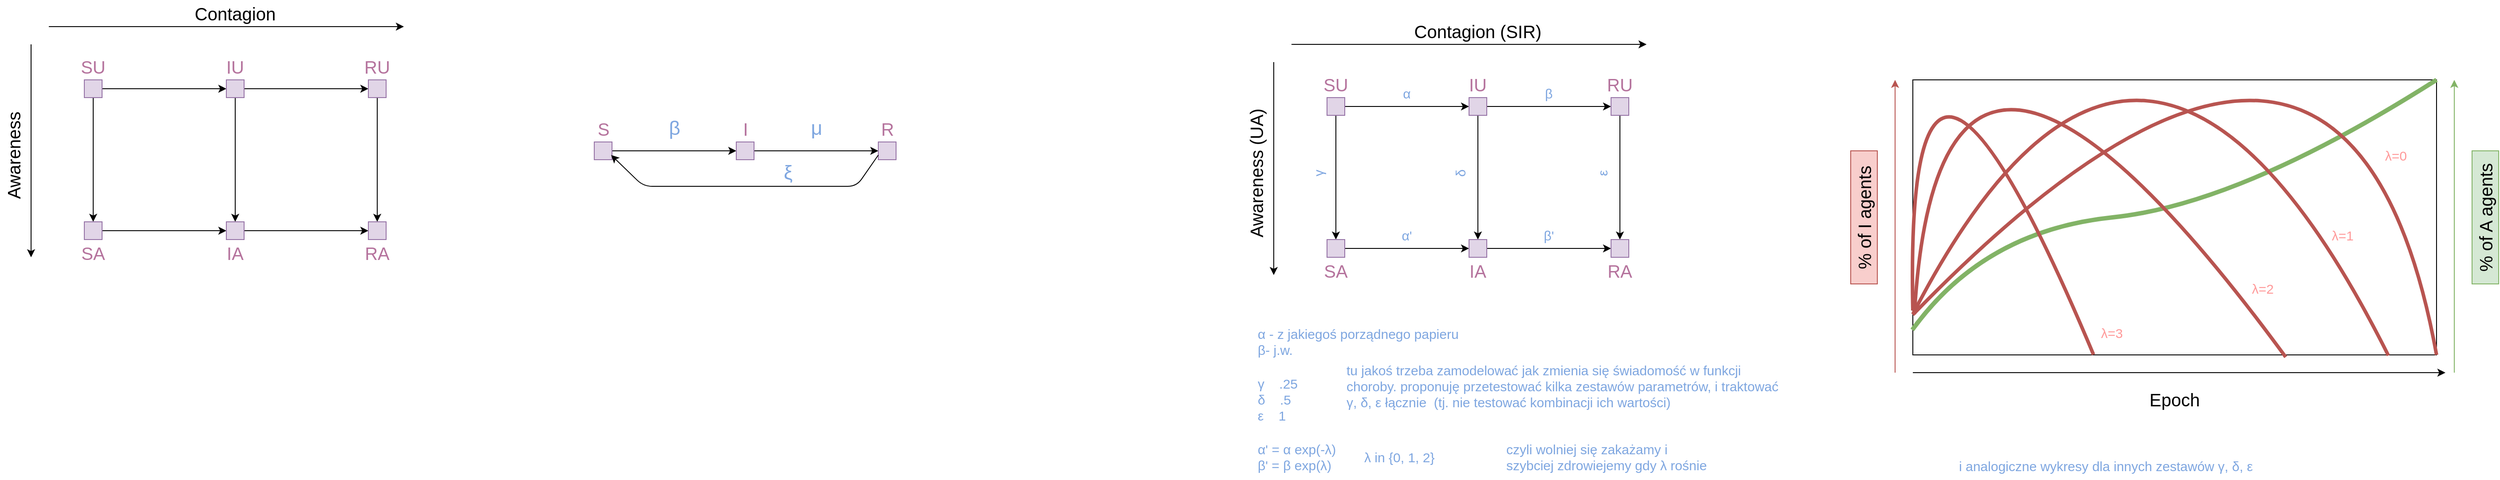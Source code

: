 <mxfile version="21.7.5" type="device">
  <diagram name="Page-1" id="b33cb84f-bf7a-9ccf-f142-242d16432e5d">
    <mxGraphModel dx="1593" dy="854" grid="1" gridSize="10" guides="1" tooltips="1" connect="1" arrows="1" fold="1" page="1" pageScale="1.5" pageWidth="1169" pageHeight="826" background="#ffffff" math="0" shadow="0">
      <root>
        <mxCell id="0" style=";html=1;" />
        <mxCell id="1" style=";html=1;" parent="0" />
        <mxCell id="pwDWm3Aly0OtBWQ-omma-13" style="edgeStyle=orthogonalEdgeStyle;curved=1;rounded=0;orthogonalLoop=1;jettySize=auto;html=1;exitX=1;exitY=0.5;exitDx=0;exitDy=0;entryX=0;entryY=0.5;entryDx=0;entryDy=0;" parent="1" source="2a5a01dd2e413fbf-12" target="pwDWm3Aly0OtBWQ-omma-8" edge="1">
          <mxGeometry relative="1" as="geometry" />
        </mxCell>
        <mxCell id="pwDWm3Aly0OtBWQ-omma-22" style="edgeStyle=orthogonalEdgeStyle;curved=1;rounded=0;orthogonalLoop=1;jettySize=auto;html=1;exitX=0.5;exitY=1;exitDx=0;exitDy=0;entryX=0.5;entryY=0;entryDx=0;entryDy=0;" parent="1" source="2a5a01dd2e413fbf-12" target="pwDWm3Aly0OtBWQ-omma-10" edge="1">
          <mxGeometry relative="1" as="geometry" />
        </mxCell>
        <mxCell id="2a5a01dd2e413fbf-12" value="" style="whiteSpace=wrap;html=1;rounded=0;shadow=0;strokeWidth=1;fillColor=#e1d5e7;fontSize=24;align=right;strokeColor=#9673a6;" parent="1" vertex="1">
          <mxGeometry x="120" y="120" width="20" height="20" as="geometry" />
        </mxCell>
        <mxCell id="2a5a01dd2e413fbf-56" value="SU" style="text;html=1;strokeColor=none;fillColor=none;align=center;verticalAlign=middle;whiteSpace=wrap;rounded=0;shadow=0;fontSize=20;fontColor=#B5739D;" parent="1" vertex="1">
          <mxGeometry x="90" y="90" width="80" height="30" as="geometry" />
        </mxCell>
        <mxCell id="pwDWm3Aly0OtBWQ-omma-15" style="edgeStyle=orthogonalEdgeStyle;curved=1;rounded=0;orthogonalLoop=1;jettySize=auto;html=1;exitX=1;exitY=0.5;exitDx=0;exitDy=0;entryX=0;entryY=0.5;entryDx=0;entryDy=0;" parent="1" source="pwDWm3Aly0OtBWQ-omma-8" target="pwDWm3Aly0OtBWQ-omma-9" edge="1">
          <mxGeometry relative="1" as="geometry" />
        </mxCell>
        <mxCell id="pwDWm3Aly0OtBWQ-omma-23" style="edgeStyle=orthogonalEdgeStyle;curved=1;rounded=0;orthogonalLoop=1;jettySize=auto;html=1;" parent="1" source="pwDWm3Aly0OtBWQ-omma-8" target="pwDWm3Aly0OtBWQ-omma-11" edge="1">
          <mxGeometry relative="1" as="geometry" />
        </mxCell>
        <mxCell id="pwDWm3Aly0OtBWQ-omma-8" value="" style="whiteSpace=wrap;html=1;rounded=0;shadow=0;strokeWidth=1;fillColor=#e1d5e7;fontSize=24;align=right;strokeColor=#9673a6;" parent="1" vertex="1">
          <mxGeometry x="280" y="120" width="20" height="20" as="geometry" />
        </mxCell>
        <mxCell id="pwDWm3Aly0OtBWQ-omma-24" style="edgeStyle=orthogonalEdgeStyle;curved=1;rounded=0;orthogonalLoop=1;jettySize=auto;html=1;entryX=0.5;entryY=0;entryDx=0;entryDy=0;" parent="1" source="pwDWm3Aly0OtBWQ-omma-9" target="pwDWm3Aly0OtBWQ-omma-12" edge="1">
          <mxGeometry relative="1" as="geometry" />
        </mxCell>
        <mxCell id="pwDWm3Aly0OtBWQ-omma-9" value="" style="whiteSpace=wrap;html=1;rounded=0;shadow=0;strokeWidth=1;fillColor=#e1d5e7;fontSize=24;align=right;strokeColor=#9673a6;" parent="1" vertex="1">
          <mxGeometry x="440" y="120" width="20" height="20" as="geometry" />
        </mxCell>
        <mxCell id="pwDWm3Aly0OtBWQ-omma-20" style="edgeStyle=orthogonalEdgeStyle;curved=1;rounded=0;orthogonalLoop=1;jettySize=auto;html=1;exitX=1;exitY=0.5;exitDx=0;exitDy=0;" parent="1" source="pwDWm3Aly0OtBWQ-omma-10" target="pwDWm3Aly0OtBWQ-omma-11" edge="1">
          <mxGeometry relative="1" as="geometry" />
        </mxCell>
        <mxCell id="pwDWm3Aly0OtBWQ-omma-10" value="" style="whiteSpace=wrap;html=1;rounded=0;shadow=0;strokeWidth=1;fillColor=#e1d5e7;fontSize=24;align=right;strokeColor=#9673a6;" parent="1" vertex="1">
          <mxGeometry x="120" y="280" width="20" height="20" as="geometry" />
        </mxCell>
        <mxCell id="pwDWm3Aly0OtBWQ-omma-21" style="edgeStyle=orthogonalEdgeStyle;curved=1;rounded=0;orthogonalLoop=1;jettySize=auto;html=1;exitX=1;exitY=0.5;exitDx=0;exitDy=0;entryX=0;entryY=0.5;entryDx=0;entryDy=0;" parent="1" source="pwDWm3Aly0OtBWQ-omma-11" target="pwDWm3Aly0OtBWQ-omma-12" edge="1">
          <mxGeometry relative="1" as="geometry" />
        </mxCell>
        <mxCell id="pwDWm3Aly0OtBWQ-omma-11" value="" style="whiteSpace=wrap;html=1;rounded=0;shadow=0;strokeWidth=1;fillColor=#e1d5e7;fontSize=24;align=right;strokeColor=#9673a6;" parent="1" vertex="1">
          <mxGeometry x="280" y="280" width="20" height="20" as="geometry" />
        </mxCell>
        <mxCell id="pwDWm3Aly0OtBWQ-omma-12" value="" style="whiteSpace=wrap;html=1;rounded=0;shadow=0;strokeWidth=1;fillColor=#e1d5e7;fontSize=24;align=right;strokeColor=#9673a6;" parent="1" vertex="1">
          <mxGeometry x="440" y="280" width="20" height="20" as="geometry" />
        </mxCell>
        <mxCell id="pwDWm3Aly0OtBWQ-omma-25" value="" style="endArrow=classic;html=1;" parent="1" edge="1">
          <mxGeometry width="50" height="50" relative="1" as="geometry">
            <mxPoint x="80" y="60" as="sourcePoint" />
            <mxPoint x="480" y="60" as="targetPoint" />
          </mxGeometry>
        </mxCell>
        <mxCell id="pwDWm3Aly0OtBWQ-omma-27" value="" style="endArrow=classic;html=1;" parent="1" edge="1">
          <mxGeometry width="50" height="50" relative="1" as="geometry">
            <mxPoint x="60" y="80" as="sourcePoint" />
            <mxPoint x="60" y="320" as="targetPoint" />
          </mxGeometry>
        </mxCell>
        <mxCell id="pwDWm3Aly0OtBWQ-omma-30" value="IU" style="text;html=1;strokeColor=none;fillColor=none;align=center;verticalAlign=middle;whiteSpace=wrap;rounded=0;shadow=0;fontSize=20;fontColor=#B5739D;" parent="1" vertex="1">
          <mxGeometry x="250" y="90" width="80" height="30" as="geometry" />
        </mxCell>
        <mxCell id="pwDWm3Aly0OtBWQ-omma-31" value="RU" style="text;html=1;strokeColor=none;fillColor=none;align=center;verticalAlign=middle;whiteSpace=wrap;rounded=0;shadow=0;fontSize=20;fontColor=#B5739D;" parent="1" vertex="1">
          <mxGeometry x="410" y="90" width="80" height="30" as="geometry" />
        </mxCell>
        <mxCell id="pwDWm3Aly0OtBWQ-omma-32" value="SA" style="text;html=1;strokeColor=none;fillColor=none;align=center;verticalAlign=middle;whiteSpace=wrap;rounded=0;shadow=0;fontSize=20;fontColor=#B5739D;" parent="1" vertex="1">
          <mxGeometry x="90" y="300" width="80" height="30" as="geometry" />
        </mxCell>
        <mxCell id="pwDWm3Aly0OtBWQ-omma-33" value="IA" style="text;html=1;strokeColor=none;fillColor=none;align=center;verticalAlign=middle;whiteSpace=wrap;rounded=0;shadow=0;fontSize=20;fontColor=#B5739D;" parent="1" vertex="1">
          <mxGeometry x="250" y="300" width="80" height="30" as="geometry" />
        </mxCell>
        <mxCell id="pwDWm3Aly0OtBWQ-omma-34" value="RA" style="text;html=1;strokeColor=none;fillColor=none;align=center;verticalAlign=middle;whiteSpace=wrap;rounded=0;shadow=0;fontSize=20;fontColor=#B5739D;" parent="1" vertex="1">
          <mxGeometry x="410" y="300" width="80" height="30" as="geometry" />
        </mxCell>
        <mxCell id="pwDWm3Aly0OtBWQ-omma-35" value="Contagion" style="text;html=1;strokeColor=none;fillColor=none;align=center;verticalAlign=middle;whiteSpace=wrap;rounded=0;shadow=0;fontSize=20;" parent="1" vertex="1">
          <mxGeometry x="250" y="30" width="80" height="30" as="geometry" />
        </mxCell>
        <mxCell id="pwDWm3Aly0OtBWQ-omma-36" value="Awareness" style="text;html=1;strokeColor=none;fillColor=none;align=center;verticalAlign=middle;whiteSpace=wrap;rounded=0;shadow=0;fontSize=20;rotation=-90;" parent="1" vertex="1">
          <mxGeometry y="190" width="80" height="30" as="geometry" />
        </mxCell>
        <mxCell id="D3slq21BW17x9VWM3Yvv-1" style="edgeStyle=orthogonalEdgeStyle;curved=1;rounded=0;orthogonalLoop=1;jettySize=auto;html=1;exitX=1;exitY=0.5;exitDx=0;exitDy=0;entryX=0;entryY=0.5;entryDx=0;entryDy=0;" parent="1" source="D3slq21BW17x9VWM3Yvv-3" target="D3slq21BW17x9VWM3Yvv-7" edge="1">
          <mxGeometry relative="1" as="geometry" />
        </mxCell>
        <mxCell id="D3slq21BW17x9VWM3Yvv-2" style="edgeStyle=orthogonalEdgeStyle;curved=1;rounded=0;orthogonalLoop=1;jettySize=auto;html=1;exitX=0.5;exitY=1;exitDx=0;exitDy=0;entryX=0.5;entryY=0;entryDx=0;entryDy=0;" parent="1" source="D3slq21BW17x9VWM3Yvv-3" target="D3slq21BW17x9VWM3Yvv-11" edge="1">
          <mxGeometry relative="1" as="geometry" />
        </mxCell>
        <mxCell id="D3slq21BW17x9VWM3Yvv-3" value="" style="whiteSpace=wrap;html=1;rounded=0;shadow=0;strokeWidth=1;fillColor=#e1d5e7;fontSize=24;align=right;strokeColor=#9673a6;" parent="1" vertex="1">
          <mxGeometry x="1520" y="140" width="20" height="20" as="geometry" />
        </mxCell>
        <mxCell id="D3slq21BW17x9VWM3Yvv-4" value="SU" style="text;html=1;strokeColor=none;fillColor=none;align=center;verticalAlign=middle;whiteSpace=wrap;rounded=0;shadow=0;fontSize=20;fontColor=#B5739D;" parent="1" vertex="1">
          <mxGeometry x="1490" y="110" width="80" height="30" as="geometry" />
        </mxCell>
        <mxCell id="D3slq21BW17x9VWM3Yvv-5" style="edgeStyle=orthogonalEdgeStyle;curved=1;rounded=0;orthogonalLoop=1;jettySize=auto;html=1;exitX=1;exitY=0.5;exitDx=0;exitDy=0;entryX=0;entryY=0.5;entryDx=0;entryDy=0;" parent="1" source="D3slq21BW17x9VWM3Yvv-7" target="D3slq21BW17x9VWM3Yvv-9" edge="1">
          <mxGeometry relative="1" as="geometry" />
        </mxCell>
        <mxCell id="D3slq21BW17x9VWM3Yvv-6" style="edgeStyle=orthogonalEdgeStyle;curved=1;rounded=0;orthogonalLoop=1;jettySize=auto;html=1;" parent="1" source="D3slq21BW17x9VWM3Yvv-7" target="D3slq21BW17x9VWM3Yvv-13" edge="1">
          <mxGeometry relative="1" as="geometry" />
        </mxCell>
        <mxCell id="D3slq21BW17x9VWM3Yvv-7" value="" style="whiteSpace=wrap;html=1;rounded=0;shadow=0;strokeWidth=1;fillColor=#e1d5e7;fontSize=24;align=right;strokeColor=#9673a6;" parent="1" vertex="1">
          <mxGeometry x="1680" y="140" width="20" height="20" as="geometry" />
        </mxCell>
        <mxCell id="D3slq21BW17x9VWM3Yvv-8" style="edgeStyle=orthogonalEdgeStyle;curved=1;rounded=0;orthogonalLoop=1;jettySize=auto;html=1;entryX=0.5;entryY=0;entryDx=0;entryDy=0;" parent="1" source="D3slq21BW17x9VWM3Yvv-9" target="D3slq21BW17x9VWM3Yvv-14" edge="1">
          <mxGeometry relative="1" as="geometry" />
        </mxCell>
        <mxCell id="D3slq21BW17x9VWM3Yvv-9" value="" style="whiteSpace=wrap;html=1;rounded=0;shadow=0;strokeWidth=1;fillColor=#e1d5e7;fontSize=24;align=right;strokeColor=#9673a6;" parent="1" vertex="1">
          <mxGeometry x="1840" y="140" width="20" height="20" as="geometry" />
        </mxCell>
        <mxCell id="D3slq21BW17x9VWM3Yvv-10" style="edgeStyle=orthogonalEdgeStyle;curved=1;rounded=0;orthogonalLoop=1;jettySize=auto;html=1;exitX=1;exitY=0.5;exitDx=0;exitDy=0;" parent="1" source="D3slq21BW17x9VWM3Yvv-11" target="D3slq21BW17x9VWM3Yvv-13" edge="1">
          <mxGeometry relative="1" as="geometry" />
        </mxCell>
        <mxCell id="D3slq21BW17x9VWM3Yvv-11" value="" style="whiteSpace=wrap;html=1;rounded=0;shadow=0;strokeWidth=1;fillColor=#e1d5e7;fontSize=24;align=right;strokeColor=#9673a6;" parent="1" vertex="1">
          <mxGeometry x="1520" y="300" width="20" height="20" as="geometry" />
        </mxCell>
        <mxCell id="D3slq21BW17x9VWM3Yvv-12" style="edgeStyle=orthogonalEdgeStyle;curved=1;rounded=0;orthogonalLoop=1;jettySize=auto;html=1;exitX=1;exitY=0.5;exitDx=0;exitDy=0;entryX=0;entryY=0.5;entryDx=0;entryDy=0;" parent="1" source="D3slq21BW17x9VWM3Yvv-13" target="D3slq21BW17x9VWM3Yvv-14" edge="1">
          <mxGeometry relative="1" as="geometry" />
        </mxCell>
        <mxCell id="D3slq21BW17x9VWM3Yvv-13" value="" style="whiteSpace=wrap;html=1;rounded=0;shadow=0;strokeWidth=1;fillColor=#e1d5e7;fontSize=24;align=right;strokeColor=#9673a6;" parent="1" vertex="1">
          <mxGeometry x="1680" y="300" width="20" height="20" as="geometry" />
        </mxCell>
        <mxCell id="D3slq21BW17x9VWM3Yvv-14" value="" style="whiteSpace=wrap;html=1;rounded=0;shadow=0;strokeWidth=1;fillColor=#e1d5e7;fontSize=24;align=right;strokeColor=#9673a6;" parent="1" vertex="1">
          <mxGeometry x="1840" y="300" width="20" height="20" as="geometry" />
        </mxCell>
        <mxCell id="D3slq21BW17x9VWM3Yvv-15" value="" style="endArrow=classic;html=1;" parent="1" edge="1">
          <mxGeometry width="50" height="50" relative="1" as="geometry">
            <mxPoint x="1480" y="80" as="sourcePoint" />
            <mxPoint x="1880" y="80" as="targetPoint" />
          </mxGeometry>
        </mxCell>
        <mxCell id="D3slq21BW17x9VWM3Yvv-16" value="" style="endArrow=classic;html=1;" parent="1" edge="1">
          <mxGeometry width="50" height="50" relative="1" as="geometry">
            <mxPoint x="1460" y="100" as="sourcePoint" />
            <mxPoint x="1460" y="340" as="targetPoint" />
          </mxGeometry>
        </mxCell>
        <mxCell id="D3slq21BW17x9VWM3Yvv-17" value="IU" style="text;html=1;strokeColor=none;fillColor=none;align=center;verticalAlign=middle;whiteSpace=wrap;rounded=0;shadow=0;fontSize=20;fontColor=#B5739D;" parent="1" vertex="1">
          <mxGeometry x="1650" y="110" width="80" height="30" as="geometry" />
        </mxCell>
        <mxCell id="D3slq21BW17x9VWM3Yvv-18" value="RU" style="text;html=1;strokeColor=none;fillColor=none;align=center;verticalAlign=middle;whiteSpace=wrap;rounded=0;shadow=0;fontSize=20;fontColor=#B5739D;" parent="1" vertex="1">
          <mxGeometry x="1810" y="110" width="80" height="30" as="geometry" />
        </mxCell>
        <mxCell id="D3slq21BW17x9VWM3Yvv-19" value="SA" style="text;html=1;strokeColor=none;fillColor=none;align=center;verticalAlign=middle;whiteSpace=wrap;rounded=0;shadow=0;fontSize=20;fontColor=#B5739D;" parent="1" vertex="1">
          <mxGeometry x="1490" y="320" width="80" height="30" as="geometry" />
        </mxCell>
        <mxCell id="D3slq21BW17x9VWM3Yvv-20" value="IA" style="text;html=1;strokeColor=none;fillColor=none;align=center;verticalAlign=middle;whiteSpace=wrap;rounded=0;shadow=0;fontSize=20;fontColor=#B5739D;" parent="1" vertex="1">
          <mxGeometry x="1650" y="320" width="80" height="30" as="geometry" />
        </mxCell>
        <mxCell id="D3slq21BW17x9VWM3Yvv-21" value="RA" style="text;html=1;strokeColor=none;fillColor=none;align=center;verticalAlign=middle;whiteSpace=wrap;rounded=0;shadow=0;fontSize=20;fontColor=#B5739D;" parent="1" vertex="1">
          <mxGeometry x="1810" y="320" width="80" height="30" as="geometry" />
        </mxCell>
        <mxCell id="D3slq21BW17x9VWM3Yvv-22" value="Contagion (SIR)" style="text;html=1;strokeColor=none;fillColor=none;align=center;verticalAlign=middle;whiteSpace=wrap;rounded=0;shadow=0;fontSize=20;" parent="1" vertex="1">
          <mxGeometry x="1605" y="50" width="170" height="30" as="geometry" />
        </mxCell>
        <mxCell id="D3slq21BW17x9VWM3Yvv-23" value="Awareness (UA)" style="text;html=1;strokeColor=none;fillColor=none;align=center;verticalAlign=middle;whiteSpace=wrap;rounded=0;shadow=0;fontSize=20;rotation=-90;" parent="1" vertex="1">
          <mxGeometry x="1365" y="210" width="150" height="30" as="geometry" />
        </mxCell>
        <mxCell id="D3slq21BW17x9VWM3Yvv-25" value="α" style="text;html=1;align=center;verticalAlign=middle;whiteSpace=wrap;rounded=0;shadow=0;fontSize=15;fontColor=#7EA6E0;" parent="1" vertex="1">
          <mxGeometry x="1570" y="120" width="80" height="30" as="geometry" />
        </mxCell>
        <mxCell id="D3slq21BW17x9VWM3Yvv-26" value="β" style="text;html=1;align=center;verticalAlign=middle;whiteSpace=wrap;rounded=0;shadow=0;fontSize=15;fontColor=#7EA6E0;" parent="1" vertex="1">
          <mxGeometry x="1730" y="120" width="80" height="30" as="geometry" />
        </mxCell>
        <mxCell id="D3slq21BW17x9VWM3Yvv-27" value="α&#39;" style="text;html=1;align=center;verticalAlign=middle;whiteSpace=wrap;rounded=0;shadow=0;fontSize=15;fontColor=#7EA6E0;" parent="1" vertex="1">
          <mxGeometry x="1570" y="280" width="80" height="30" as="geometry" />
        </mxCell>
        <mxCell id="D3slq21BW17x9VWM3Yvv-28" value="β&#39;" style="text;html=1;align=center;verticalAlign=middle;whiteSpace=wrap;rounded=0;shadow=0;fontSize=15;fontColor=#7EA6E0;" parent="1" vertex="1">
          <mxGeometry x="1730" y="280" width="80" height="30" as="geometry" />
        </mxCell>
        <mxCell id="D3slq21BW17x9VWM3Yvv-30" value="γ" style="text;html=1;align=center;verticalAlign=middle;whiteSpace=wrap;rounded=0;shadow=0;fontSize=15;fontColor=#7EA6E0;rotation=-90;" parent="1" vertex="1">
          <mxGeometry x="1470" y="210" width="80" height="30" as="geometry" />
        </mxCell>
        <mxCell id="D3slq21BW17x9VWM3Yvv-31" value="δ" style="text;html=1;align=center;verticalAlign=middle;whiteSpace=wrap;rounded=0;shadow=0;fontSize=15;fontColor=#7EA6E0;rotation=-90;" parent="1" vertex="1">
          <mxGeometry x="1630" y="210" width="80" height="30" as="geometry" />
        </mxCell>
        <mxCell id="D3slq21BW17x9VWM3Yvv-32" value="ε" style="text;html=1;align=center;verticalAlign=middle;whiteSpace=wrap;rounded=0;shadow=0;fontSize=15;fontColor=#7EA6E0;rotation=-90;" parent="1" vertex="1">
          <mxGeometry x="1790" y="210" width="80" height="30" as="geometry" />
        </mxCell>
        <mxCell id="nWIRARGCMm0pzQdtizbt-1" style="edgeStyle=orthogonalEdgeStyle;curved=1;rounded=0;orthogonalLoop=1;jettySize=auto;html=1;exitX=1;exitY=0.5;exitDx=0;exitDy=0;entryX=0;entryY=0.5;entryDx=0;entryDy=0;" parent="1" source="nWIRARGCMm0pzQdtizbt-2" target="nWIRARGCMm0pzQdtizbt-5" edge="1">
          <mxGeometry relative="1" as="geometry" />
        </mxCell>
        <mxCell id="nWIRARGCMm0pzQdtizbt-2" value="" style="whiteSpace=wrap;html=1;rounded=0;shadow=0;strokeWidth=1;fillColor=#e1d5e7;fontSize=24;align=right;strokeColor=#9673a6;" parent="1" vertex="1">
          <mxGeometry x="694.5" y="190" width="20" height="20" as="geometry" />
        </mxCell>
        <mxCell id="nWIRARGCMm0pzQdtizbt-3" value="S" style="text;html=1;strokeColor=none;fillColor=none;align=center;verticalAlign=middle;whiteSpace=wrap;rounded=0;shadow=0;fontSize=20;fontColor=#B5739D;" parent="1" vertex="1">
          <mxGeometry x="664.5" y="160" width="80" height="30" as="geometry" />
        </mxCell>
        <mxCell id="nWIRARGCMm0pzQdtizbt-4" style="edgeStyle=orthogonalEdgeStyle;curved=1;rounded=0;orthogonalLoop=1;jettySize=auto;html=1;exitX=1;exitY=0.5;exitDx=0;exitDy=0;entryX=0;entryY=0.5;entryDx=0;entryDy=0;" parent="1" source="nWIRARGCMm0pzQdtizbt-5" target="nWIRARGCMm0pzQdtizbt-6" edge="1">
          <mxGeometry relative="1" as="geometry" />
        </mxCell>
        <mxCell id="nWIRARGCMm0pzQdtizbt-5" value="" style="whiteSpace=wrap;html=1;rounded=0;shadow=0;strokeWidth=1;fillColor=#e1d5e7;fontSize=24;align=right;strokeColor=#9673a6;" parent="1" vertex="1">
          <mxGeometry x="854.5" y="190" width="20" height="20" as="geometry" />
        </mxCell>
        <mxCell id="nWIRARGCMm0pzQdtizbt-6" value="" style="whiteSpace=wrap;html=1;rounded=0;shadow=0;strokeWidth=1;fillColor=#e1d5e7;fontSize=24;align=right;strokeColor=#9673a6;" parent="1" vertex="1">
          <mxGeometry x="1014.5" y="190" width="20" height="20" as="geometry" />
        </mxCell>
        <mxCell id="nWIRARGCMm0pzQdtizbt-8" value="I" style="text;html=1;strokeColor=none;fillColor=none;align=center;verticalAlign=middle;whiteSpace=wrap;rounded=0;shadow=0;fontSize=20;fontColor=#B5739D;" parent="1" vertex="1">
          <mxGeometry x="824.5" y="160" width="80" height="30" as="geometry" />
        </mxCell>
        <mxCell id="nWIRARGCMm0pzQdtizbt-9" value="R" style="text;html=1;strokeColor=none;fillColor=none;align=center;verticalAlign=middle;whiteSpace=wrap;rounded=0;shadow=0;fontSize=20;fontColor=#B5739D;" parent="1" vertex="1">
          <mxGeometry x="984.5" y="160" width="80" height="30" as="geometry" />
        </mxCell>
        <mxCell id="nWIRARGCMm0pzQdtizbt-22" value="&lt;span dir=&quot;ltr&quot; role=&quot;presentation&quot; style=&quot;left: 742.947px; top: 240.268px; font-size: 22.27px; font-family: sans-serif; transform: scaleX(0.883);&quot;&gt;β&lt;/span&gt;" style="text;html=1;align=center;verticalAlign=middle;whiteSpace=wrap;rounded=0;shadow=0;fontSize=20;fontColor=#7EA6E0;" parent="1" vertex="1">
          <mxGeometry x="744.5" y="160" width="80" height="30" as="geometry" />
        </mxCell>
        <mxCell id="nWIRARGCMm0pzQdtizbt-23" value="&lt;span dir=&quot;ltr&quot; role=&quot;presentation&quot; style=&quot;left: 742.947px; top: 240.268px; font-size: 22.27px; font-family: sans-serif; transform: scaleX(0.883);&quot;&gt;μ&lt;/span&gt;" style="text;html=1;align=center;verticalAlign=middle;whiteSpace=wrap;rounded=0;shadow=0;fontSize=20;fontColor=#7EA6E0;" parent="1" vertex="1">
          <mxGeometry x="905.37" y="160" width="80" height="30" as="geometry" />
        </mxCell>
        <mxCell id="nWIRARGCMm0pzQdtizbt-25" value="" style="endArrow=classic;html=1;" parent="1" edge="1">
          <mxGeometry width="50" height="50" relative="1" as="geometry">
            <mxPoint x="1014.5" y="204.74" as="sourcePoint" />
            <mxPoint x="713.5" y="204.74" as="targetPoint" />
            <Array as="points">
              <mxPoint x="990" y="240" />
              <mxPoint x="860" y="240" />
              <mxPoint x="750" y="240" />
            </Array>
          </mxGeometry>
        </mxCell>
        <mxCell id="nWIRARGCMm0pzQdtizbt-26" value="&lt;span dir=&quot;ltr&quot; role=&quot;presentation&quot; style=&quot;left: 742.947px; top: 240.268px; font-size: 22.27px; font-family: sans-serif; transform: scaleX(0.883);&quot;&gt;ξ&lt;/span&gt;" style="text;html=1;align=center;verticalAlign=middle;whiteSpace=wrap;rounded=0;shadow=0;fontSize=20;fontColor=#7EA6E0;" parent="1" vertex="1">
          <mxGeometry x="873" y="210" width="80" height="30" as="geometry" />
        </mxCell>
        <mxCell id="vLLJ44sbU6IzpHqIZkk6-1" value="α - z jakiegoś porządnego papieru&lt;br&gt;β- j.w." style="text;html=1;align=left;verticalAlign=middle;whiteSpace=wrap;rounded=0;shadow=0;fontSize=15;fontColor=#7EA6E0;" vertex="1" parent="1">
          <mxGeometry x="1440" y="400" width="300" height="30" as="geometry" />
        </mxCell>
        <mxCell id="vLLJ44sbU6IzpHqIZkk6-2" value="γ&amp;nbsp;&amp;nbsp;&amp;nbsp; .25&lt;br&gt;δ&amp;nbsp; &amp;nbsp; .5&lt;br&gt;ε &amp;nbsp;&amp;nbsp; 1" style="text;html=1;align=left;verticalAlign=middle;whiteSpace=wrap;rounded=0;shadow=0;fontSize=15;fontColor=#7EA6E0;rotation=0;" vertex="1" parent="1">
          <mxGeometry x="1440" y="450" width="60" height="60" as="geometry" />
        </mxCell>
        <mxCell id="vLLJ44sbU6IzpHqIZkk6-3" value="α&#39; = α exp(-&lt;span title=&quot;Greek-language text&quot;&gt;λ)&lt;/span&gt;&lt;br&gt;β&#39; =&amp;nbsp;β exp(λ)" style="text;html=1;align=left;verticalAlign=middle;whiteSpace=wrap;rounded=0;shadow=0;fontSize=15;fontColor=#7EA6E0;" vertex="1" parent="1">
          <mxGeometry x="1440" y="530" width="240" height="30" as="geometry" />
        </mxCell>
        <mxCell id="vLLJ44sbU6IzpHqIZkk6-5" value="&lt;span title=&quot;Greek-language text&quot;&gt;λ in {0, 1, 2}&lt;/span&gt;" style="text;html=1;align=left;verticalAlign=middle;whiteSpace=wrap;rounded=0;shadow=0;fontSize=15;fontColor=#7EA6E0;" vertex="1" parent="1">
          <mxGeometry x="1560" y="530" width="240" height="30" as="geometry" />
        </mxCell>
        <mxCell id="vLLJ44sbU6IzpHqIZkk6-8" value="czyli wolniej się zakażamy i szybciej zdrowiejemy gdy&amp;nbsp;λ rośnie" style="text;html=1;align=left;verticalAlign=middle;whiteSpace=wrap;rounded=0;shadow=0;fontSize=15;fontColor=#7EA6E0;" vertex="1" parent="1">
          <mxGeometry x="1720" y="530" width="240" height="30" as="geometry" />
        </mxCell>
        <mxCell id="vLLJ44sbU6IzpHqIZkk6-9" value="tu jakoś trzeba zamodelować jak zmienia się świadomość w funkcji choroby. proponuję przetestować kilka zestawów parametrów, i traktować γ, δ, ε łącznie&amp;nbsp; (tj. nie testować kombinacji ich wartości)" style="text;html=1;align=left;verticalAlign=middle;whiteSpace=wrap;rounded=0;shadow=0;fontSize=15;fontColor=#7EA6E0;" vertex="1" parent="1">
          <mxGeometry x="1540" y="450" width="495" height="30" as="geometry" />
        </mxCell>
        <mxCell id="vLLJ44sbU6IzpHqIZkk6-11" value="" style="rounded=0;whiteSpace=wrap;html=1;" vertex="1" parent="1">
          <mxGeometry x="2180" y="120" width="590" height="310" as="geometry" />
        </mxCell>
        <mxCell id="vLLJ44sbU6IzpHqIZkk6-12" value="&lt;div&gt;&lt;br&gt;&lt;/div&gt;&lt;div&gt;&lt;br&gt;&lt;/div&gt;&lt;div&gt;&lt;br&gt;&lt;/div&gt;&lt;div&gt;&lt;br&gt;&lt;/div&gt;&lt;div&gt;&lt;br&gt;&lt;/div&gt;&lt;div&gt;&lt;br&gt;&lt;/div&gt;&lt;div&gt;&lt;br&gt;&lt;/div&gt;&lt;div&gt;&lt;br&gt;&lt;/div&gt;&lt;div&gt;&lt;br&gt;&lt;/div&gt;&lt;div&gt;&lt;br&gt;&lt;/div&gt;&lt;div&gt;&lt;br&gt;&lt;/div&gt;&lt;div&gt;&lt;br&gt;&lt;/div&gt;&lt;div&gt;&lt;br&gt;&lt;/div&gt;&lt;div&gt;&lt;br&gt;&lt;/div&gt;&lt;div&gt;&lt;br&gt;&lt;/div&gt;" style="endArrow=classic;html=1;" edge="1" parent="1">
          <mxGeometry width="50" height="50" relative="1" as="geometry">
            <mxPoint x="2180" y="450" as="sourcePoint" />
            <mxPoint x="2780" y="450" as="targetPoint" />
          </mxGeometry>
        </mxCell>
        <mxCell id="vLLJ44sbU6IzpHqIZkk6-14" value="" style="endArrow=classic;html=1;fillColor=#f8cecc;strokeColor=#b85450;" edge="1" parent="1">
          <mxGeometry width="50" height="50" relative="1" as="geometry">
            <mxPoint x="2160" y="450" as="sourcePoint" />
            <mxPoint x="2160" y="120" as="targetPoint" />
          </mxGeometry>
        </mxCell>
        <mxCell id="vLLJ44sbU6IzpHqIZkk6-16" value="Epoch" style="text;html=1;strokeColor=none;fillColor=none;align=center;verticalAlign=middle;whiteSpace=wrap;rounded=0;shadow=0;fontSize=20;" vertex="1" parent="1">
          <mxGeometry x="2390" y="465" width="170" height="30" as="geometry" />
        </mxCell>
        <mxCell id="vLLJ44sbU6IzpHqIZkk6-17" value="% of I agents" style="text;html=1;strokeColor=#b85450;fillColor=#f8cecc;align=center;verticalAlign=middle;whiteSpace=wrap;rounded=0;shadow=0;fontSize=20;rotation=-90;" vertex="1" parent="1">
          <mxGeometry x="2050" y="260" width="150" height="30" as="geometry" />
        </mxCell>
        <mxCell id="vLLJ44sbU6IzpHqIZkk6-19" value="% of A agents" style="text;html=1;strokeColor=#82b366;fillColor=#d5e8d4;align=center;verticalAlign=middle;whiteSpace=wrap;rounded=0;shadow=0;fontSize=20;rotation=-90;flipV=0;" vertex="1" parent="1">
          <mxGeometry x="2750" y="260" width="150" height="30" as="geometry" />
        </mxCell>
        <mxCell id="vLLJ44sbU6IzpHqIZkk6-21" value="" style="endArrow=none;html=1;entryX=1;entryY=0;entryDx=0;entryDy=0;curved=1;fillColor=#d5e8d4;strokeColor=#82b366;strokeWidth=5;exitX=-0.001;exitY=0.909;exitDx=0;exitDy=0;exitPerimeter=0;" edge="1" parent="1" source="vLLJ44sbU6IzpHqIZkk6-11" target="vLLJ44sbU6IzpHqIZkk6-11">
          <mxGeometry width="50" height="50" relative="1" as="geometry">
            <mxPoint x="2190" y="410" as="sourcePoint" />
            <mxPoint x="2490" y="340" as="targetPoint" />
            <Array as="points">
              <mxPoint x="2260" y="290" />
              <mxPoint x="2550" y="260" />
            </Array>
          </mxGeometry>
        </mxCell>
        <mxCell id="vLLJ44sbU6IzpHqIZkk6-23" value="" style="endArrow=none;html=1;exitX=0;exitY=0.854;exitDx=0;exitDy=0;exitPerimeter=0;entryX=1;entryY=1;entryDx=0;entryDy=0;curved=1;fillColor=#f8cecc;strokeColor=#b85450;strokeWidth=4;" edge="1" parent="1" source="vLLJ44sbU6IzpHqIZkk6-11" target="vLLJ44sbU6IzpHqIZkk6-11">
          <mxGeometry width="50" height="50" relative="1" as="geometry">
            <mxPoint x="2440" y="390" as="sourcePoint" />
            <mxPoint x="2490" y="340" as="targetPoint" />
            <Array as="points">
              <mxPoint x="2670" y="-120" />
            </Array>
          </mxGeometry>
        </mxCell>
        <mxCell id="vLLJ44sbU6IzpHqIZkk6-24" value="" style="endArrow=none;html=1;exitX=0;exitY=0.852;exitDx=0;exitDy=0;exitPerimeter=0;entryX=0.908;entryY=1.002;entryDx=0;entryDy=0;curved=1;fillColor=#f8cecc;strokeColor=#b85450;strokeWidth=4;entryPerimeter=0;" edge="1" parent="1" source="vLLJ44sbU6IzpHqIZkk6-11" target="vLLJ44sbU6IzpHqIZkk6-11">
          <mxGeometry width="50" height="50" relative="1" as="geometry">
            <mxPoint x="2190" y="405" as="sourcePoint" />
            <mxPoint x="2780" y="450" as="targetPoint" />
            <Array as="points">
              <mxPoint x="2440" y="-120" />
            </Array>
          </mxGeometry>
        </mxCell>
        <mxCell id="vLLJ44sbU6IzpHqIZkk6-25" value="" style="endArrow=none;html=1;exitX=0.003;exitY=0.852;exitDx=0;exitDy=0;exitPerimeter=0;entryX=0.712;entryY=1.008;entryDx=0;entryDy=0;curved=1;fillColor=#f8cecc;strokeColor=#b85450;strokeWidth=4;entryPerimeter=0;" edge="1" parent="1" source="vLLJ44sbU6IzpHqIZkk6-11" target="vLLJ44sbU6IzpHqIZkk6-11">
          <mxGeometry width="50" height="50" relative="1" as="geometry">
            <mxPoint x="2190" y="394" as="sourcePoint" />
            <mxPoint x="2726" y="441" as="targetPoint" />
            <Array as="points">
              <mxPoint x="2210" y="-100" />
            </Array>
          </mxGeometry>
        </mxCell>
        <mxCell id="vLLJ44sbU6IzpHqIZkk6-26" value="" style="endArrow=none;html=1;entryX=0.345;entryY=0.999;entryDx=0;entryDy=0;curved=1;fillColor=#f8cecc;strokeColor=#b85450;strokeWidth=4;entryPerimeter=0;" edge="1" parent="1" target="vLLJ44sbU6IzpHqIZkk6-11">
          <mxGeometry width="50" height="50" relative="1" as="geometry">
            <mxPoint x="2180" y="380" as="sourcePoint" />
            <mxPoint x="2610" y="442" as="targetPoint" />
            <Array as="points">
              <mxPoint x="2170" y="-80" />
            </Array>
          </mxGeometry>
        </mxCell>
        <mxCell id="vLLJ44sbU6IzpHqIZkk6-27" value="&lt;span title=&quot;Greek-language text&quot;&gt;λ=3&lt;br&gt;&lt;/span&gt;" style="text;html=1;align=left;verticalAlign=middle;whiteSpace=wrap;rounded=0;shadow=0;fontSize=15;fontColor=#FF9999;" vertex="1" parent="1">
          <mxGeometry x="2390" y="390" width="40" height="30" as="geometry" />
        </mxCell>
        <mxCell id="vLLJ44sbU6IzpHqIZkk6-28" value="&lt;span title=&quot;Greek-language text&quot;&gt;λ=2&lt;/span&gt;" style="text;html=1;align=left;verticalAlign=middle;whiteSpace=wrap;rounded=0;shadow=0;fontSize=15;fontColor=#FF9999;" vertex="1" parent="1">
          <mxGeometry x="2560" y="340" width="40" height="30" as="geometry" />
        </mxCell>
        <mxCell id="vLLJ44sbU6IzpHqIZkk6-29" value="&lt;span title=&quot;Greek-language text&quot;&gt;λ=1&lt;/span&gt;" style="text;html=1;align=left;verticalAlign=middle;whiteSpace=wrap;rounded=0;shadow=0;fontSize=15;fontColor=#FF9999;" vertex="1" parent="1">
          <mxGeometry x="2650" y="280" width="40" height="30" as="geometry" />
        </mxCell>
        <mxCell id="vLLJ44sbU6IzpHqIZkk6-30" value="&lt;span title=&quot;Greek-language text&quot;&gt;λ=0&lt;/span&gt;" style="text;html=1;align=left;verticalAlign=middle;whiteSpace=wrap;rounded=0;shadow=0;fontSize=15;fontColor=#FF9999;" vertex="1" parent="1">
          <mxGeometry x="2710" y="190" width="40" height="30" as="geometry" />
        </mxCell>
        <mxCell id="vLLJ44sbU6IzpHqIZkk6-34" value="" style="endArrow=classic;html=1;fillColor=#d5e8d4;strokeColor=#82b366;" edge="1" parent="1">
          <mxGeometry width="50" height="50" relative="1" as="geometry">
            <mxPoint x="2790" y="450" as="sourcePoint" />
            <mxPoint x="2790" y="120" as="targetPoint" />
          </mxGeometry>
        </mxCell>
        <mxCell id="vLLJ44sbU6IzpHqIZkk6-35" value="i analogiczne wykresy dla innych zestawów γ, δ, ε" style="text;html=1;align=left;verticalAlign=middle;whiteSpace=wrap;rounded=0;shadow=0;fontSize=15;fontColor=#7EA6E0;" vertex="1" parent="1">
          <mxGeometry x="2230" y="540" width="495" height="30" as="geometry" />
        </mxCell>
      </root>
    </mxGraphModel>
  </diagram>
</mxfile>
